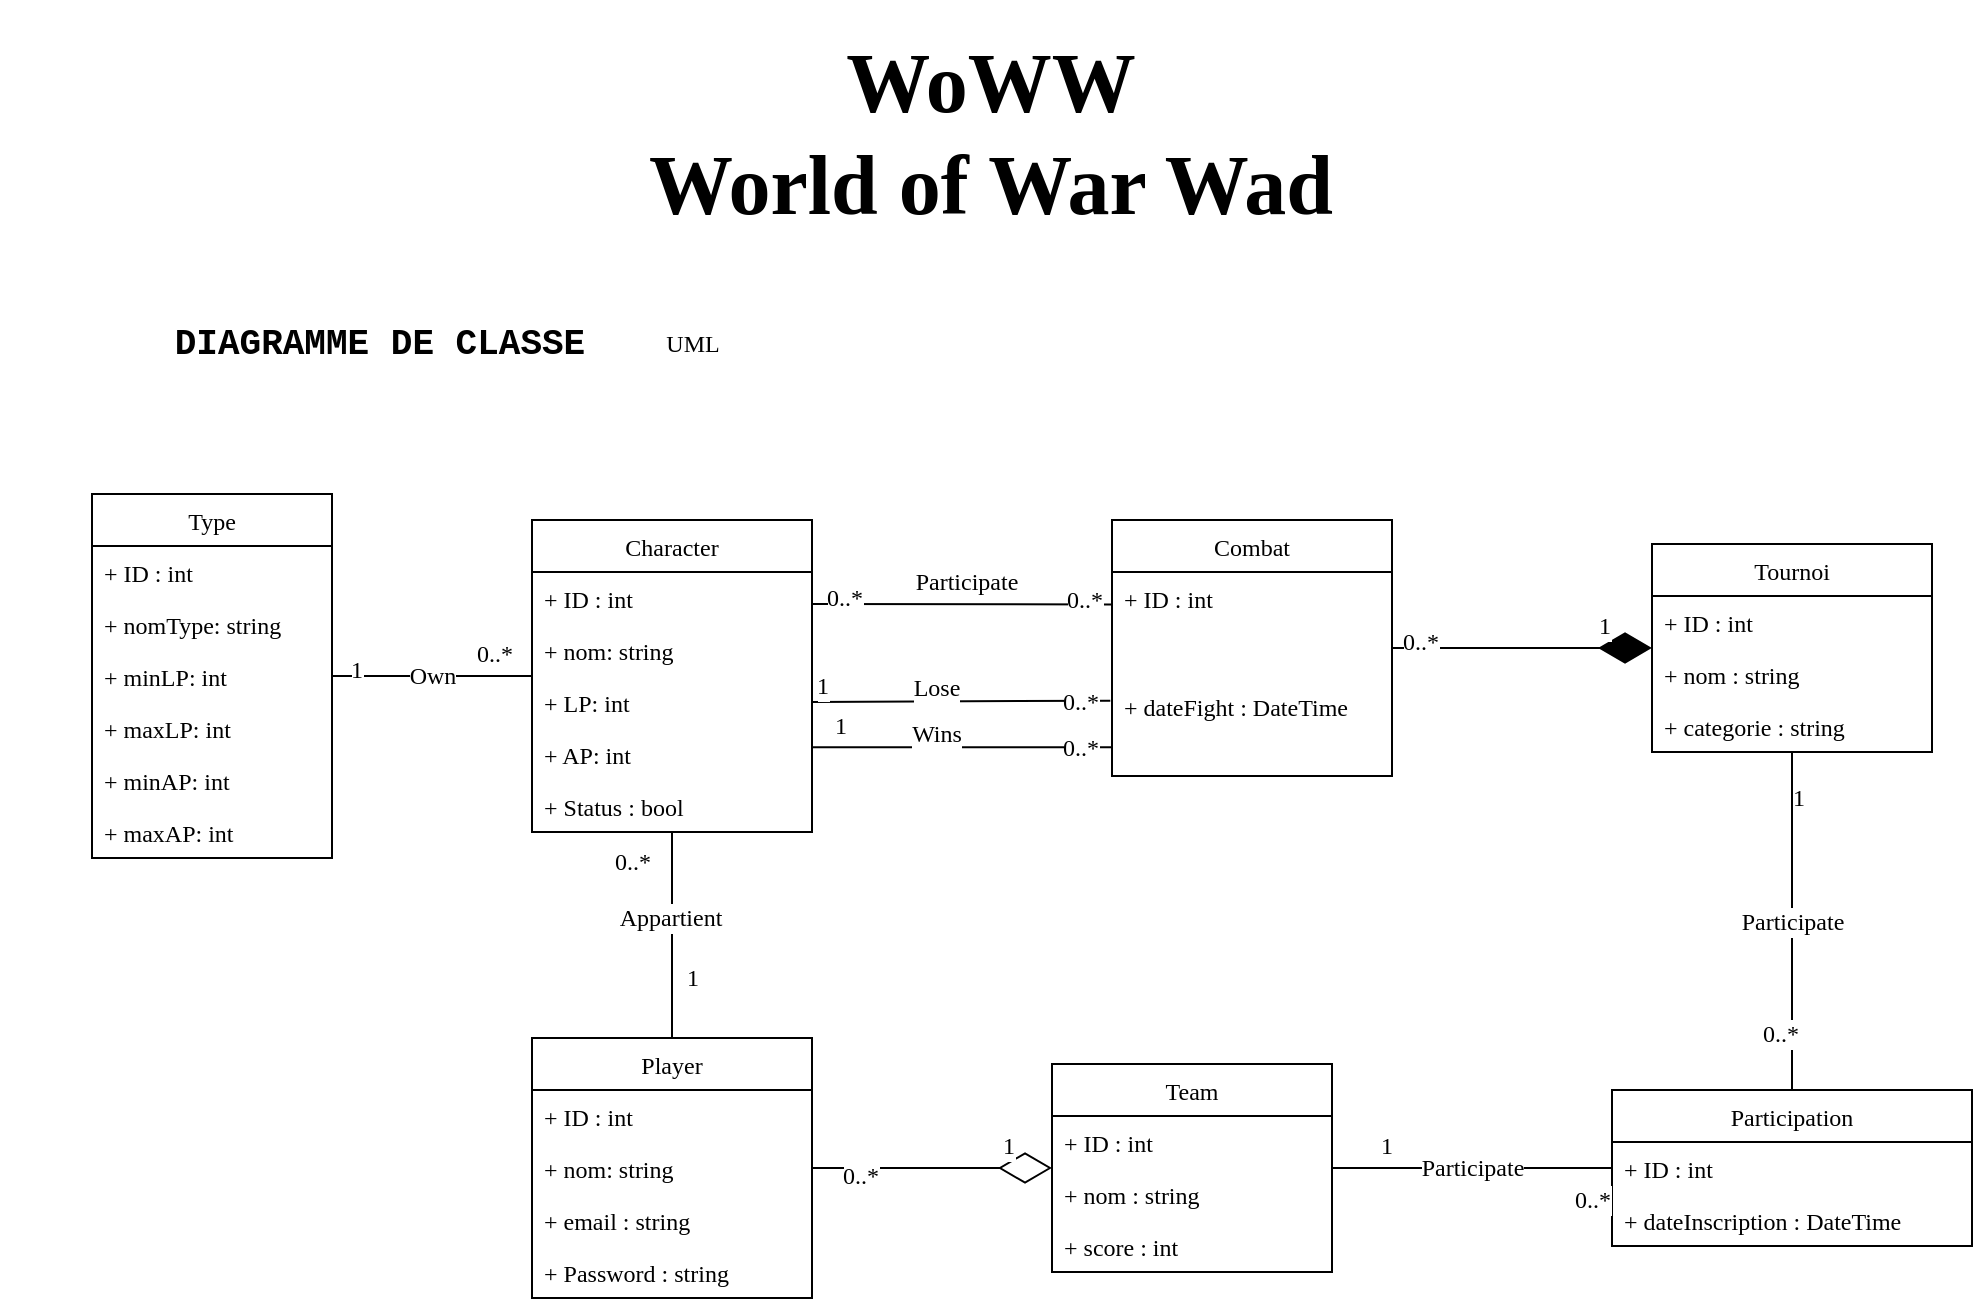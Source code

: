<mxfile version="15.8.2" type="onedrive"><diagram id="8Xkh456J8ZLs54zsxh8-" name="Page-1"><mxGraphModel dx="1422" dy="-65" grid="1" gridSize="10" guides="1" tooltips="1" connect="1" arrows="1" fold="1" page="1" pageScale="1" pageWidth="1169" pageHeight="827" math="0" shadow="0"><root><mxCell id="0"/><mxCell id="1" parent="0"/><mxCell id="MQO2zShOr8YNZiq5VyzP-1" value="Type" style="swimlane;fontStyle=0;childLayout=stackLayout;horizontal=1;startSize=26;fillColor=none;horizontalStack=0;resizeParent=1;resizeParentMax=0;resizeLast=0;collapsible=1;marginBottom=0;fontFamily=Comic Sans MS;fontSize=12;" vertex="1" parent="1"><mxGeometry x="136" y="1100" width="120" height="182" as="geometry"/></mxCell><mxCell id="MQO2zShOr8YNZiq5VyzP-2" value="+ ID : int" style="text;strokeColor=none;fillColor=none;align=left;verticalAlign=top;spacingLeft=4;spacingRight=4;overflow=hidden;rotatable=0;points=[[0,0.5],[1,0.5]];portConstraint=eastwest;fontFamily=Comic Sans MS;fontSize=12;" vertex="1" parent="MQO2zShOr8YNZiq5VyzP-1"><mxGeometry y="26" width="120" height="26" as="geometry"/></mxCell><mxCell id="MQO2zShOr8YNZiq5VyzP-3" value="+ nomType: string" style="text;strokeColor=none;fillColor=none;align=left;verticalAlign=top;spacingLeft=4;spacingRight=4;overflow=hidden;rotatable=0;points=[[0,0.5],[1,0.5]];portConstraint=eastwest;fontFamily=Comic Sans MS;fontSize=12;" vertex="1" parent="MQO2zShOr8YNZiq5VyzP-1"><mxGeometry y="52" width="120" height="26" as="geometry"/></mxCell><mxCell id="MQO2zShOr8YNZiq5VyzP-4" value="+ minLP: int" style="text;strokeColor=none;fillColor=none;align=left;verticalAlign=top;spacingLeft=4;spacingRight=4;overflow=hidden;rotatable=0;points=[[0,0.5],[1,0.5]];portConstraint=eastwest;fontFamily=Comic Sans MS;fontSize=12;" vertex="1" parent="MQO2zShOr8YNZiq5VyzP-1"><mxGeometry y="78" width="120" height="26" as="geometry"/></mxCell><mxCell id="MQO2zShOr8YNZiq5VyzP-5" value="+ maxLP: int" style="text;strokeColor=none;fillColor=none;align=left;verticalAlign=top;spacingLeft=4;spacingRight=4;overflow=hidden;rotatable=0;points=[[0,0.5],[1,0.5]];portConstraint=eastwest;fontFamily=Comic Sans MS;fontSize=12;" vertex="1" parent="MQO2zShOr8YNZiq5VyzP-1"><mxGeometry y="104" width="120" height="26" as="geometry"/></mxCell><mxCell id="MQO2zShOr8YNZiq5VyzP-6" value="+ minAP: int" style="text;strokeColor=none;fillColor=none;align=left;verticalAlign=top;spacingLeft=4;spacingRight=4;overflow=hidden;rotatable=0;points=[[0,0.5],[1,0.5]];portConstraint=eastwest;fontFamily=Comic Sans MS;fontSize=12;" vertex="1" parent="MQO2zShOr8YNZiq5VyzP-1"><mxGeometry y="130" width="120" height="26" as="geometry"/></mxCell><mxCell id="MQO2zShOr8YNZiq5VyzP-7" value="+ maxAP: int" style="text;strokeColor=none;fillColor=none;align=left;verticalAlign=top;spacingLeft=4;spacingRight=4;overflow=hidden;rotatable=0;points=[[0,0.5],[1,0.5]];portConstraint=eastwest;fontFamily=Comic Sans MS;fontSize=12;" vertex="1" parent="MQO2zShOr8YNZiq5VyzP-1"><mxGeometry y="156" width="120" height="26" as="geometry"/></mxCell><mxCell id="MQO2zShOr8YNZiq5VyzP-8" style="rounded=0;orthogonalLoop=1;jettySize=auto;html=1;fontFamily=Comic Sans MS;fontSize=12;endArrow=none;endFill=0;exitX=1.001;exitY=0.372;exitDx=0;exitDy=0;entryX=0;entryY=0.701;entryDx=0;entryDy=0;entryPerimeter=0;exitPerimeter=0;" edge="1" parent="1" source="MQO2zShOr8YNZiq5VyzP-16" target="MQO2zShOr8YNZiq5VyzP-48"><mxGeometry relative="1" as="geometry"/></mxCell><mxCell id="MQO2zShOr8YNZiq5VyzP-9" value="Wins" style="edgeLabel;html=1;align=center;verticalAlign=middle;resizable=0;points=[];fontSize=12;fontFamily=Comic Sans MS;" vertex="1" connectable="0" parent="MQO2zShOr8YNZiq5VyzP-8"><mxGeometry x="0.189" y="7" relative="1" as="geometry"><mxPoint x="-27" as="offset"/></mxGeometry></mxCell><mxCell id="MQO2zShOr8YNZiq5VyzP-10" value="0..*" style="edgeLabel;html=1;align=center;verticalAlign=middle;resizable=0;points=[];fontSize=12;fontFamily=Comic Sans MS;" vertex="1" connectable="0" parent="MQO2zShOr8YNZiq5VyzP-8"><mxGeometry x="0.962" relative="1" as="geometry"><mxPoint x="-13" as="offset"/></mxGeometry></mxCell><mxCell id="MQO2zShOr8YNZiq5VyzP-11" value="1" style="edgeLabel;html=1;align=center;verticalAlign=middle;resizable=0;points=[];fontSize=12;fontFamily=Comic Sans MS;" vertex="1" connectable="0" parent="MQO2zShOr8YNZiq5VyzP-8"><mxGeometry x="-0.823" y="11" relative="1" as="geometry"><mxPoint as="offset"/></mxGeometry></mxCell><mxCell id="MQO2zShOr8YNZiq5VyzP-12" value="Character" style="swimlane;fontStyle=0;childLayout=stackLayout;horizontal=1;startSize=26;fillColor=none;horizontalStack=0;resizeParent=1;resizeParentMax=0;resizeLast=0;collapsible=1;marginBottom=0;fontFamily=Comic Sans MS;fontSize=12;" vertex="1" parent="1"><mxGeometry x="356" y="1113" width="140" height="156" as="geometry"/></mxCell><mxCell id="MQO2zShOr8YNZiq5VyzP-13" value="+ ID : int" style="text;strokeColor=none;fillColor=none;align=left;verticalAlign=top;spacingLeft=4;spacingRight=4;overflow=hidden;rotatable=0;points=[[0,0.5],[1,0.5]];portConstraint=eastwest;fontFamily=Comic Sans MS;fontSize=12;" vertex="1" parent="MQO2zShOr8YNZiq5VyzP-12"><mxGeometry y="26" width="140" height="26" as="geometry"/></mxCell><mxCell id="MQO2zShOr8YNZiq5VyzP-14" value="+ nom: string" style="text;strokeColor=none;fillColor=none;align=left;verticalAlign=top;spacingLeft=4;spacingRight=4;overflow=hidden;rotatable=0;points=[[0,0.5],[1,0.5]];portConstraint=eastwest;fontFamily=Comic Sans MS;fontSize=12;" vertex="1" parent="MQO2zShOr8YNZiq5VyzP-12"><mxGeometry y="52" width="140" height="26" as="geometry"/></mxCell><mxCell id="MQO2zShOr8YNZiq5VyzP-15" value="+ LP: int" style="text;strokeColor=none;fillColor=none;align=left;verticalAlign=top;spacingLeft=4;spacingRight=4;overflow=hidden;rotatable=0;points=[[0,0.5],[1,0.5]];portConstraint=eastwest;fontFamily=Comic Sans MS;fontSize=12;" vertex="1" parent="MQO2zShOr8YNZiq5VyzP-12"><mxGeometry y="78" width="140" height="26" as="geometry"/></mxCell><mxCell id="MQO2zShOr8YNZiq5VyzP-16" value="+ AP: int" style="text;strokeColor=none;fillColor=none;align=left;verticalAlign=top;spacingLeft=4;spacingRight=4;overflow=hidden;rotatable=0;points=[[0,0.5],[1,0.5]];portConstraint=eastwest;fontFamily=Comic Sans MS;fontSize=12;" vertex="1" parent="MQO2zShOr8YNZiq5VyzP-12"><mxGeometry y="104" width="140" height="26" as="geometry"/></mxCell><mxCell id="MQO2zShOr8YNZiq5VyzP-17" value="+ Status : bool" style="text;strokeColor=none;fillColor=none;align=left;verticalAlign=top;spacingLeft=4;spacingRight=4;overflow=hidden;rotatable=0;points=[[0,0.5],[1,0.5]];portConstraint=eastwest;fontFamily=Comic Sans MS;fontSize=12;" vertex="1" parent="MQO2zShOr8YNZiq5VyzP-12"><mxGeometry y="130" width="140" height="26" as="geometry"/></mxCell><mxCell id="MQO2zShOr8YNZiq5VyzP-18" value="" style="endArrow=none;endFill=0;endSize=24;html=1;rounded=0;fontFamily=Comic Sans MS;fontSize=12;curved=1;" edge="1" parent="1" source="MQO2zShOr8YNZiq5VyzP-1" target="MQO2zShOr8YNZiq5VyzP-12"><mxGeometry width="160" relative="1" as="geometry"><mxPoint x="262" y="1146" as="sourcePoint"/><mxPoint x="422" y="1146" as="targetPoint"/></mxGeometry></mxCell><mxCell id="MQO2zShOr8YNZiq5VyzP-19" value="1" style="edgeLabel;html=1;align=center;verticalAlign=middle;resizable=0;points=[];fontSize=12;fontFamily=Comic Sans MS;" vertex="1" connectable="0" parent="MQO2zShOr8YNZiq5VyzP-18"><mxGeometry x="-0.844" y="-4" relative="1" as="geometry"><mxPoint x="4" y="-7" as="offset"/></mxGeometry></mxCell><mxCell id="MQO2zShOr8YNZiq5VyzP-20" value="0..*" style="edgeLabel;html=1;align=center;verticalAlign=middle;resizable=0;points=[];fontSize=12;fontFamily=Comic Sans MS;" vertex="1" connectable="0" parent="MQO2zShOr8YNZiq5VyzP-18"><mxGeometry x="0.622" relative="1" as="geometry"><mxPoint y="-11" as="offset"/></mxGeometry></mxCell><mxCell id="MQO2zShOr8YNZiq5VyzP-21" value="Own" style="edgeLabel;html=1;align=center;verticalAlign=middle;resizable=0;points=[];fontSize=12;fontFamily=Comic Sans MS;" vertex="1" connectable="0" parent="MQO2zShOr8YNZiq5VyzP-18"><mxGeometry x="0.095" relative="1" as="geometry"><mxPoint x="-5" as="offset"/></mxGeometry></mxCell><mxCell id="MQO2zShOr8YNZiq5VyzP-22" value="UML" style="text;html=1;align=center;verticalAlign=middle;resizable=0;points=[];autosize=1;strokeColor=none;fillColor=none;fontSize=12;fontFamily=Comic Sans MS;" vertex="1" parent="1"><mxGeometry x="416" y="1015" width="40" height="20" as="geometry"/></mxCell><mxCell id="MQO2zShOr8YNZiq5VyzP-23" value="Player" style="swimlane;fontStyle=0;childLayout=stackLayout;horizontal=1;startSize=26;fillColor=none;horizontalStack=0;resizeParent=1;resizeParentMax=0;resizeLast=0;collapsible=1;marginBottom=0;fontFamily=Comic Sans MS;fontSize=12;" vertex="1" parent="1"><mxGeometry x="356" y="1372" width="140" height="130" as="geometry"/></mxCell><mxCell id="MQO2zShOr8YNZiq5VyzP-24" value="+ ID : int" style="text;strokeColor=none;fillColor=none;align=left;verticalAlign=top;spacingLeft=4;spacingRight=4;overflow=hidden;rotatable=0;points=[[0,0.5],[1,0.5]];portConstraint=eastwest;fontFamily=Comic Sans MS;fontSize=12;" vertex="1" parent="MQO2zShOr8YNZiq5VyzP-23"><mxGeometry y="26" width="140" height="26" as="geometry"/></mxCell><mxCell id="MQO2zShOr8YNZiq5VyzP-25" value="+ nom: string" style="text;strokeColor=none;fillColor=none;align=left;verticalAlign=top;spacingLeft=4;spacingRight=4;overflow=hidden;rotatable=0;points=[[0,0.5],[1,0.5]];portConstraint=eastwest;fontFamily=Comic Sans MS;fontSize=12;" vertex="1" parent="MQO2zShOr8YNZiq5VyzP-23"><mxGeometry y="52" width="140" height="26" as="geometry"/></mxCell><mxCell id="MQO2zShOr8YNZiq5VyzP-26" value="+ email : string" style="text;strokeColor=none;fillColor=none;align=left;verticalAlign=top;spacingLeft=4;spacingRight=4;overflow=hidden;rotatable=0;points=[[0,0.5],[1,0.5]];portConstraint=eastwest;fontFamily=Comic Sans MS;fontSize=12;" vertex="1" parent="MQO2zShOr8YNZiq5VyzP-23"><mxGeometry y="78" width="140" height="26" as="geometry"/></mxCell><mxCell id="MQO2zShOr8YNZiq5VyzP-27" value="+ Password : string" style="text;strokeColor=none;fillColor=none;align=left;verticalAlign=top;spacingLeft=4;spacingRight=4;overflow=hidden;rotatable=0;points=[[0,0.5],[1,0.5]];portConstraint=eastwest;fontFamily=Comic Sans MS;fontSize=12;" vertex="1" parent="MQO2zShOr8YNZiq5VyzP-23"><mxGeometry y="104" width="140" height="26" as="geometry"/></mxCell><mxCell id="MQO2zShOr8YNZiq5VyzP-28" value="" style="endArrow=none;endFill=0;endSize=24;html=1;rounded=0;fontFamily=Comic Sans MS;fontSize=12;curved=1;" edge="1" parent="1" source="MQO2zShOr8YNZiq5VyzP-12" target="MQO2zShOr8YNZiq5VyzP-23"><mxGeometry width="160" relative="1" as="geometry"><mxPoint x="706" y="1214" as="sourcePoint"/><mxPoint x="526" y="1214" as="targetPoint"/></mxGeometry></mxCell><mxCell id="MQO2zShOr8YNZiq5VyzP-29" value="0..*" style="edgeLabel;html=1;align=center;verticalAlign=middle;resizable=0;points=[];fontSize=12;fontFamily=Comic Sans MS;" vertex="1" connectable="0" parent="MQO2zShOr8YNZiq5VyzP-28"><mxGeometry x="-0.844" y="-4" relative="1" as="geometry"><mxPoint x="-16" y="7" as="offset"/></mxGeometry></mxCell><mxCell id="MQO2zShOr8YNZiq5VyzP-30" value="1" style="edgeLabel;html=1;align=center;verticalAlign=middle;resizable=0;points=[];fontSize=12;fontFamily=Comic Sans MS;" vertex="1" connectable="0" parent="MQO2zShOr8YNZiq5VyzP-28"><mxGeometry x="0.622" relative="1" as="geometry"><mxPoint x="10" y="-11" as="offset"/></mxGeometry></mxCell><mxCell id="MQO2zShOr8YNZiq5VyzP-31" value="Appartient" style="edgeLabel;html=1;align=center;verticalAlign=middle;resizable=0;points=[];fontSize=12;fontFamily=Comic Sans MS;" vertex="1" connectable="0" parent="MQO2zShOr8YNZiq5VyzP-28"><mxGeometry x="-0.169" y="-1" relative="1" as="geometry"><mxPoint as="offset"/></mxGeometry></mxCell><mxCell id="MQO2zShOr8YNZiq5VyzP-32" value="Team" style="swimlane;fontStyle=0;childLayout=stackLayout;horizontal=1;startSize=26;fillColor=none;horizontalStack=0;resizeParent=1;resizeParentMax=0;resizeLast=0;collapsible=1;marginBottom=0;fontFamily=Comic Sans MS;fontSize=12;" vertex="1" parent="1"><mxGeometry x="616" y="1385" width="140" height="104" as="geometry"/></mxCell><mxCell id="MQO2zShOr8YNZiq5VyzP-33" value="+ ID : int" style="text;strokeColor=none;fillColor=none;align=left;verticalAlign=top;spacingLeft=4;spacingRight=4;overflow=hidden;rotatable=0;points=[[0,0.5],[1,0.5]];portConstraint=eastwest;fontFamily=Comic Sans MS;fontSize=12;" vertex="1" parent="MQO2zShOr8YNZiq5VyzP-32"><mxGeometry y="26" width="140" height="26" as="geometry"/></mxCell><mxCell id="MQO2zShOr8YNZiq5VyzP-34" value="+ nom : string" style="text;strokeColor=none;fillColor=none;align=left;verticalAlign=top;spacingLeft=4;spacingRight=4;overflow=hidden;rotatable=0;points=[[0,0.5],[1,0.5]];portConstraint=eastwest;fontFamily=Comic Sans MS;fontSize=12;" vertex="1" parent="MQO2zShOr8YNZiq5VyzP-32"><mxGeometry y="52" width="140" height="26" as="geometry"/></mxCell><mxCell id="MQO2zShOr8YNZiq5VyzP-35" value="+ score : int" style="text;strokeColor=none;fillColor=none;align=left;verticalAlign=top;spacingLeft=4;spacingRight=4;overflow=hidden;rotatable=0;points=[[0,0.5],[1,0.5]];portConstraint=eastwest;fontFamily=Comic Sans MS;fontSize=12;" vertex="1" parent="MQO2zShOr8YNZiq5VyzP-32"><mxGeometry y="78" width="140" height="26" as="geometry"/></mxCell><mxCell id="MQO2zShOr8YNZiq5VyzP-36" value="" style="endArrow=diamondThin;endFill=0;endSize=24;html=1;rounded=0;fontFamily=Comic Sans MS;fontSize=12;curved=1;" edge="1" parent="1" source="MQO2zShOr8YNZiq5VyzP-23" target="MQO2zShOr8YNZiq5VyzP-32"><mxGeometry width="160" relative="1" as="geometry"><mxPoint x="456" y="1172.0" as="sourcePoint"/><mxPoint x="456" y="1317" as="targetPoint"/></mxGeometry></mxCell><mxCell id="MQO2zShOr8YNZiq5VyzP-37" value="0..*" style="edgeLabel;html=1;align=center;verticalAlign=middle;resizable=0;points=[];fontSize=12;fontFamily=Comic Sans MS;" vertex="1" connectable="0" parent="MQO2zShOr8YNZiq5VyzP-36"><mxGeometry x="-0.844" y="-4" relative="1" as="geometry"><mxPoint x="14" as="offset"/></mxGeometry></mxCell><mxCell id="MQO2zShOr8YNZiq5VyzP-38" value="1" style="edgeLabel;html=1;align=center;verticalAlign=middle;resizable=0;points=[];fontSize=12;fontFamily=Comic Sans MS;" vertex="1" connectable="0" parent="MQO2zShOr8YNZiq5VyzP-36"><mxGeometry x="0.622" relative="1" as="geometry"><mxPoint y="-11" as="offset"/></mxGeometry></mxCell><mxCell id="MQO2zShOr8YNZiq5VyzP-39" value="Tournoi" style="swimlane;fontStyle=0;childLayout=stackLayout;horizontal=1;startSize=26;fillColor=none;horizontalStack=0;resizeParent=1;resizeParentMax=0;resizeLast=0;collapsible=1;marginBottom=0;fontFamily=Comic Sans MS;fontSize=12;" vertex="1" parent="1"><mxGeometry x="916" y="1125" width="140" height="104" as="geometry"/></mxCell><mxCell id="MQO2zShOr8YNZiq5VyzP-40" value="+ ID : int" style="text;strokeColor=none;fillColor=none;align=left;verticalAlign=top;spacingLeft=4;spacingRight=4;overflow=hidden;rotatable=0;points=[[0,0.5],[1,0.5]];portConstraint=eastwest;fontFamily=Comic Sans MS;fontSize=12;" vertex="1" parent="MQO2zShOr8YNZiq5VyzP-39"><mxGeometry y="26" width="140" height="26" as="geometry"/></mxCell><mxCell id="MQO2zShOr8YNZiq5VyzP-41" value="+ nom : string" style="text;strokeColor=none;fillColor=none;align=left;verticalAlign=top;spacingLeft=4;spacingRight=4;overflow=hidden;rotatable=0;points=[[0,0.5],[1,0.5]];portConstraint=eastwest;fontFamily=Comic Sans MS;fontSize=12;" vertex="1" parent="MQO2zShOr8YNZiq5VyzP-39"><mxGeometry y="52" width="140" height="26" as="geometry"/></mxCell><mxCell id="MQO2zShOr8YNZiq5VyzP-42" value="+ categorie : string" style="text;strokeColor=none;fillColor=none;align=left;verticalAlign=top;spacingLeft=4;spacingRight=4;overflow=hidden;rotatable=0;points=[[0,0.5],[1,0.5]];portConstraint=eastwest;fontFamily=Comic Sans MS;fontSize=12;" vertex="1" parent="MQO2zShOr8YNZiq5VyzP-39"><mxGeometry y="78" width="140" height="26" as="geometry"/></mxCell><mxCell id="MQO2zShOr8YNZiq5VyzP-43" value="Participate" style="endArrow=none;endFill=0;endSize=24;html=1;rounded=0;fontFamily=Comic Sans MS;fontSize=12;curved=1;" edge="1" parent="1" source="MQO2zShOr8YNZiq5VyzP-39" target="MQO2zShOr8YNZiq5VyzP-56"><mxGeometry width="160" relative="1" as="geometry"><mxPoint x="706" y="1502" as="sourcePoint"/><mxPoint x="526" y="1502" as="targetPoint"/></mxGeometry></mxCell><mxCell id="MQO2zShOr8YNZiq5VyzP-44" value="1" style="edgeLabel;html=1;align=center;verticalAlign=middle;resizable=0;points=[];fontSize=12;fontFamily=Comic Sans MS;" vertex="1" connectable="0" parent="MQO2zShOr8YNZiq5VyzP-43"><mxGeometry x="-0.844" y="-4" relative="1" as="geometry"><mxPoint x="7" y="10" as="offset"/></mxGeometry></mxCell><mxCell id="MQO2zShOr8YNZiq5VyzP-45" value="0..*" style="edgeLabel;html=1;align=center;verticalAlign=middle;resizable=0;points=[];fontSize=12;fontFamily=Comic Sans MS;" vertex="1" connectable="0" parent="MQO2zShOr8YNZiq5VyzP-43"><mxGeometry x="0.622" relative="1" as="geometry"><mxPoint x="-6" y="4" as="offset"/></mxGeometry></mxCell><mxCell id="MQO2zShOr8YNZiq5VyzP-46" value="Combat" style="swimlane;fontStyle=0;childLayout=stackLayout;horizontal=1;startSize=26;fillColor=none;horizontalStack=0;resizeParent=1;resizeParentMax=0;resizeLast=0;collapsible=1;marginBottom=0;fontFamily=Comic Sans MS;fontSize=12;" vertex="1" parent="1"><mxGeometry x="646" y="1113" width="140" height="128" as="geometry"/></mxCell><mxCell id="MQO2zShOr8YNZiq5VyzP-47" value="+ ID : int" style="text;strokeColor=none;fillColor=none;align=left;verticalAlign=top;spacingLeft=4;spacingRight=4;overflow=hidden;rotatable=0;points=[[0,0.5],[1,0.5]];portConstraint=eastwest;fontFamily=Comic Sans MS;fontSize=12;" vertex="1" parent="MQO2zShOr8YNZiq5VyzP-46"><mxGeometry y="26" width="140" height="54" as="geometry"/></mxCell><mxCell id="MQO2zShOr8YNZiq5VyzP-48" value="+ dateFight : DateTime" style="text;strokeColor=none;fillColor=none;align=left;verticalAlign=top;spacingLeft=4;spacingRight=4;overflow=hidden;rotatable=0;points=[[0,0.5],[1,0.5]];portConstraint=eastwest;fontFamily=Comic Sans MS;fontSize=12;" vertex="1" parent="MQO2zShOr8YNZiq5VyzP-46"><mxGeometry y="80" width="140" height="48" as="geometry"/></mxCell><mxCell id="MQO2zShOr8YNZiq5VyzP-49" value="" style="endArrow=none;endFill=0;endSize=24;html=1;rounded=0;fontFamily=Comic Sans MS;fontSize=12;entryX=-0.002;entryY=0.301;entryDx=0;entryDy=0;entryPerimeter=0;" edge="1" parent="1" target="MQO2zShOr8YNZiq5VyzP-47"><mxGeometry width="160" relative="1" as="geometry"><mxPoint x="496" y="1155" as="sourcePoint"/><mxPoint x="706" y="1214.0" as="targetPoint"/></mxGeometry></mxCell><mxCell id="MQO2zShOr8YNZiq5VyzP-50" value="0..*" style="edgeLabel;html=1;align=center;verticalAlign=middle;resizable=0;points=[];fontSize=12;fontFamily=Comic Sans MS;" vertex="1" connectable="0" parent="MQO2zShOr8YNZiq5VyzP-49"><mxGeometry x="-0.844" y="-4" relative="1" as="geometry"><mxPoint x="4" y="-7" as="offset"/></mxGeometry></mxCell><mxCell id="MQO2zShOr8YNZiq5VyzP-51" value="0..*" style="edgeLabel;html=1;align=center;verticalAlign=middle;resizable=0;points=[];fontSize=12;fontFamily=Comic Sans MS;" vertex="1" connectable="0" parent="MQO2zShOr8YNZiq5VyzP-49"><mxGeometry x="0.622" relative="1" as="geometry"><mxPoint x="14" y="-2" as="offset"/></mxGeometry></mxCell><mxCell id="MQO2zShOr8YNZiq5VyzP-52" value="Participate" style="edgeLabel;html=1;align=center;verticalAlign=middle;resizable=0;points=[];fontSize=12;fontFamily=Comic Sans MS;" vertex="1" connectable="0" parent="MQO2zShOr8YNZiq5VyzP-49"><mxGeometry x="-0.111" y="-1" relative="1" as="geometry"><mxPoint x="10" y="-12" as="offset"/></mxGeometry></mxCell><mxCell id="MQO2zShOr8YNZiq5VyzP-53" value="" style="endArrow=diamondThin;endFill=1;endSize=24;html=1;rounded=0;fontFamily=Comic Sans MS;fontSize=12;curved=1;" edge="1" parent="1" source="MQO2zShOr8YNZiq5VyzP-46" target="MQO2zShOr8YNZiq5VyzP-39"><mxGeometry width="160" relative="1" as="geometry"><mxPoint x="736" y="1340.4" as="sourcePoint"/><mxPoint x="526" y="1245.6" as="targetPoint"/></mxGeometry></mxCell><mxCell id="MQO2zShOr8YNZiq5VyzP-54" value="0..*" style="edgeLabel;html=1;align=center;verticalAlign=middle;resizable=0;points=[];fontSize=12;fontFamily=Comic Sans MS;" vertex="1" connectable="0" parent="MQO2zShOr8YNZiq5VyzP-53"><mxGeometry x="-0.844" y="-4" relative="1" as="geometry"><mxPoint x="4" y="-7" as="offset"/></mxGeometry></mxCell><mxCell id="MQO2zShOr8YNZiq5VyzP-55" value="1" style="edgeLabel;html=1;align=center;verticalAlign=middle;resizable=0;points=[];fontSize=12;fontFamily=Comic Sans MS;" vertex="1" connectable="0" parent="MQO2zShOr8YNZiq5VyzP-53"><mxGeometry x="0.622" relative="1" as="geometry"><mxPoint y="-11" as="offset"/></mxGeometry></mxCell><mxCell id="MQO2zShOr8YNZiq5VyzP-56" value="Participation" style="swimlane;fontStyle=0;childLayout=stackLayout;horizontal=1;startSize=26;fillColor=none;horizontalStack=0;resizeParent=1;resizeParentMax=0;resizeLast=0;collapsible=1;marginBottom=0;fontFamily=Comic Sans MS;fontSize=12;" vertex="1" parent="1"><mxGeometry x="896" y="1398" width="180" height="78" as="geometry"/></mxCell><mxCell id="MQO2zShOr8YNZiq5VyzP-57" value="+ ID : int" style="text;strokeColor=none;fillColor=none;align=left;verticalAlign=top;spacingLeft=4;spacingRight=4;overflow=hidden;rotatable=0;points=[[0,0.5],[1,0.5]];portConstraint=eastwest;fontFamily=Comic Sans MS;fontSize=12;" vertex="1" parent="MQO2zShOr8YNZiq5VyzP-56"><mxGeometry y="26" width="180" height="26" as="geometry"/></mxCell><mxCell id="MQO2zShOr8YNZiq5VyzP-58" value="+ dateInscription : DateTime" style="text;strokeColor=none;fillColor=none;align=left;verticalAlign=top;spacingLeft=4;spacingRight=4;overflow=hidden;rotatable=0;points=[[0,0.5],[1,0.5]];portConstraint=eastwest;fontFamily=Comic Sans MS;fontSize=12;" vertex="1" parent="MQO2zShOr8YNZiq5VyzP-56"><mxGeometry y="52" width="180" height="26" as="geometry"/></mxCell><mxCell id="MQO2zShOr8YNZiq5VyzP-59" value="Participate" style="endArrow=none;endFill=0;endSize=24;html=1;rounded=0;fontFamily=Comic Sans MS;fontSize=12;curved=1;" edge="1" parent="1" source="MQO2zShOr8YNZiq5VyzP-56" target="MQO2zShOr8YNZiq5VyzP-32"><mxGeometry width="160" relative="1" as="geometry"><mxPoint x="1016" y="1382" as="sourcePoint"/><mxPoint x="776" y="1382" as="targetPoint"/></mxGeometry></mxCell><mxCell id="MQO2zShOr8YNZiq5VyzP-60" value="0..*" style="edgeLabel;html=1;align=center;verticalAlign=middle;resizable=0;points=[];fontSize=12;fontFamily=Comic Sans MS;" vertex="1" connectable="0" parent="MQO2zShOr8YNZiq5VyzP-59"><mxGeometry x="-0.844" y="-4" relative="1" as="geometry"><mxPoint x="1" y="20" as="offset"/></mxGeometry></mxCell><mxCell id="MQO2zShOr8YNZiq5VyzP-61" value="1" style="edgeLabel;html=1;align=center;verticalAlign=middle;resizable=0;points=[];fontSize=12;fontFamily=Comic Sans MS;" vertex="1" connectable="0" parent="MQO2zShOr8YNZiq5VyzP-59"><mxGeometry x="0.622" relative="1" as="geometry"><mxPoint y="-11" as="offset"/></mxGeometry></mxCell><mxCell id="MQO2zShOr8YNZiq5VyzP-62" style="rounded=0;orthogonalLoop=1;jettySize=auto;html=1;fontFamily=Comic Sans MS;fontSize=12;endArrow=none;endFill=0;exitX=1;exitY=0.5;exitDx=0;exitDy=0;entryX=-0.006;entryY=0.215;entryDx=0;entryDy=0;entryPerimeter=0;" edge="1" parent="1" source="MQO2zShOr8YNZiq5VyzP-15" target="MQO2zShOr8YNZiq5VyzP-48"><mxGeometry relative="1" as="geometry"><mxPoint x="456" y="1273" as="sourcePoint"/><mxPoint x="736" y="1383.029" as="targetPoint"/></mxGeometry></mxCell><mxCell id="MQO2zShOr8YNZiq5VyzP-63" value="Lose" style="edgeLabel;html=1;align=center;verticalAlign=middle;resizable=0;points=[];fontSize=12;fontFamily=Comic Sans MS;" vertex="1" connectable="0" parent="MQO2zShOr8YNZiq5VyzP-62"><mxGeometry x="0.189" y="7" relative="1" as="geometry"><mxPoint x="-27" as="offset"/></mxGeometry></mxCell><mxCell id="MQO2zShOr8YNZiq5VyzP-64" value="0..*" style="edgeLabel;html=1;align=center;verticalAlign=middle;resizable=0;points=[];fontSize=12;fontFamily=Comic Sans MS;" vertex="1" connectable="0" parent="MQO2zShOr8YNZiq5VyzP-62"><mxGeometry x="0.962" relative="1" as="geometry"><mxPoint x="-13" as="offset"/></mxGeometry></mxCell><mxCell id="MQO2zShOr8YNZiq5VyzP-65" value="1" style="edgeLabel;html=1;align=center;verticalAlign=middle;resizable=0;points=[];fontSize=12;fontFamily=Comic Sans MS;" vertex="1" connectable="0" parent="MQO2zShOr8YNZiq5VyzP-62"><mxGeometry x="-0.823" y="11" relative="1" as="geometry"><mxPoint x="-8" y="3" as="offset"/></mxGeometry></mxCell><mxCell id="MQO2zShOr8YNZiq5VyzP-66" value="&lt;h2&gt;DIAGRAMME DE CLASSE&lt;/h2&gt;" style="text;html=1;strokeColor=none;fillColor=none;align=center;verticalAlign=middle;whiteSpace=wrap;rounded=0;fontFamily=Courier New;" vertex="1" parent="1"><mxGeometry x="90" y="1010" width="380" height="30" as="geometry"/></mxCell><mxCell id="MQO2zShOr8YNZiq5VyzP-67" value="&lt;h1&gt;&lt;font&gt;&lt;b style=&quot;font-size: 42px&quot;&gt;WoWW&lt;br&gt;&lt;/b&gt;&lt;b style=&quot;font-size: 42px&quot;&gt;World of War Wad&lt;/b&gt;&lt;/font&gt;&lt;/h1&gt;" style="text;html=1;align=center;verticalAlign=middle;resizable=0;points=[];autosize=1;strokeColor=none;fillColor=none;fontFamily=Comic Sans MS;" vertex="1" parent="1"><mxGeometry x="375" y="880" width="420" height="80" as="geometry"/></mxCell></root></mxGraphModel></diagram></mxfile>